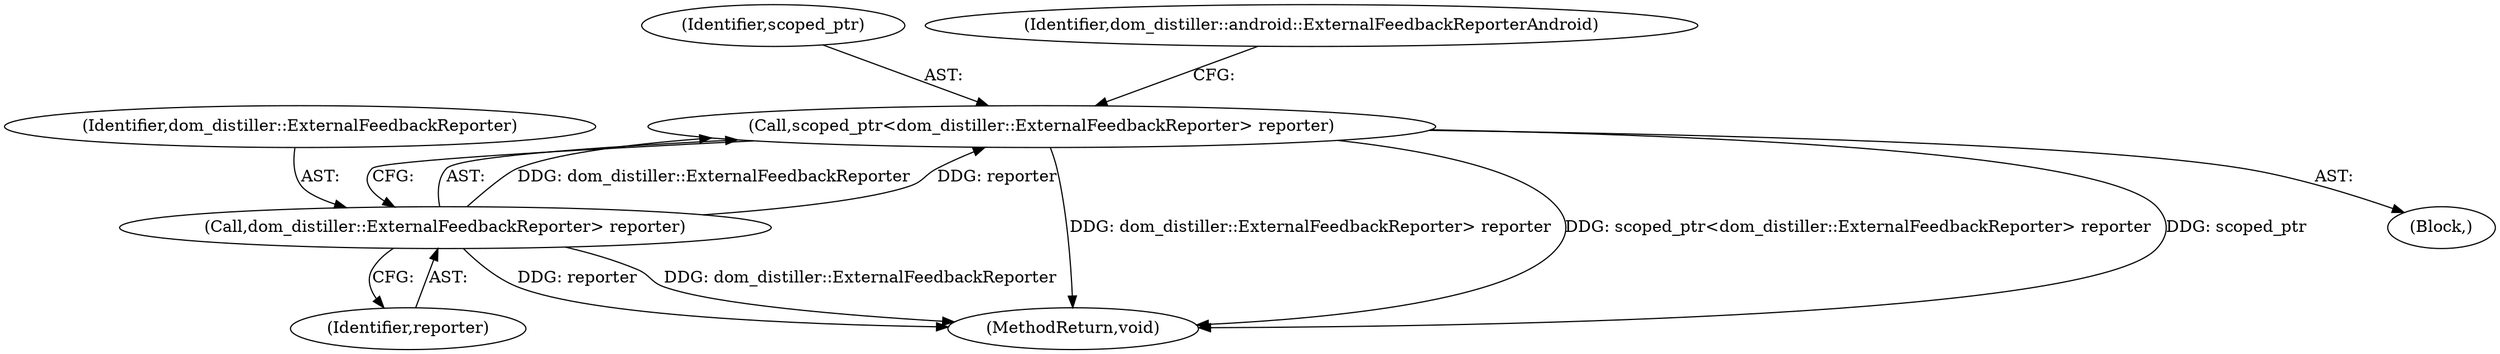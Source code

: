 digraph "1_Chrome_dcd10462fb49c72544719c490238f3a35edf3fc6_1@del" {
"1000121" [label="(Call,scoped_ptr<dom_distiller::ExternalFeedbackReporter> reporter)"];
"1000123" [label="(Call,dom_distiller::ExternalFeedbackReporter> reporter)"];
"1000139" [label="(MethodReturn,void)"];
"1000125" [label="(Identifier,reporter)"];
"1000124" [label="(Identifier,dom_distiller::ExternalFeedbackReporter)"];
"1000122" [label="(Identifier,scoped_ptr)"];
"1000128" [label="(Identifier,dom_distiller::android::ExternalFeedbackReporterAndroid)"];
"1000123" [label="(Call,dom_distiller::ExternalFeedbackReporter> reporter)"];
"1000121" [label="(Call,scoped_ptr<dom_distiller::ExternalFeedbackReporter> reporter)"];
"1000111" [label="(Block,)"];
"1000121" -> "1000111"  [label="AST: "];
"1000121" -> "1000123"  [label="CFG: "];
"1000122" -> "1000121"  [label="AST: "];
"1000123" -> "1000121"  [label="AST: "];
"1000128" -> "1000121"  [label="CFG: "];
"1000121" -> "1000139"  [label="DDG: dom_distiller::ExternalFeedbackReporter> reporter"];
"1000121" -> "1000139"  [label="DDG: scoped_ptr<dom_distiller::ExternalFeedbackReporter> reporter"];
"1000121" -> "1000139"  [label="DDG: scoped_ptr"];
"1000123" -> "1000121"  [label="DDG: dom_distiller::ExternalFeedbackReporter"];
"1000123" -> "1000121"  [label="DDG: reporter"];
"1000123" -> "1000125"  [label="CFG: "];
"1000124" -> "1000123"  [label="AST: "];
"1000125" -> "1000123"  [label="AST: "];
"1000123" -> "1000139"  [label="DDG: reporter"];
"1000123" -> "1000139"  [label="DDG: dom_distiller::ExternalFeedbackReporter"];
}

